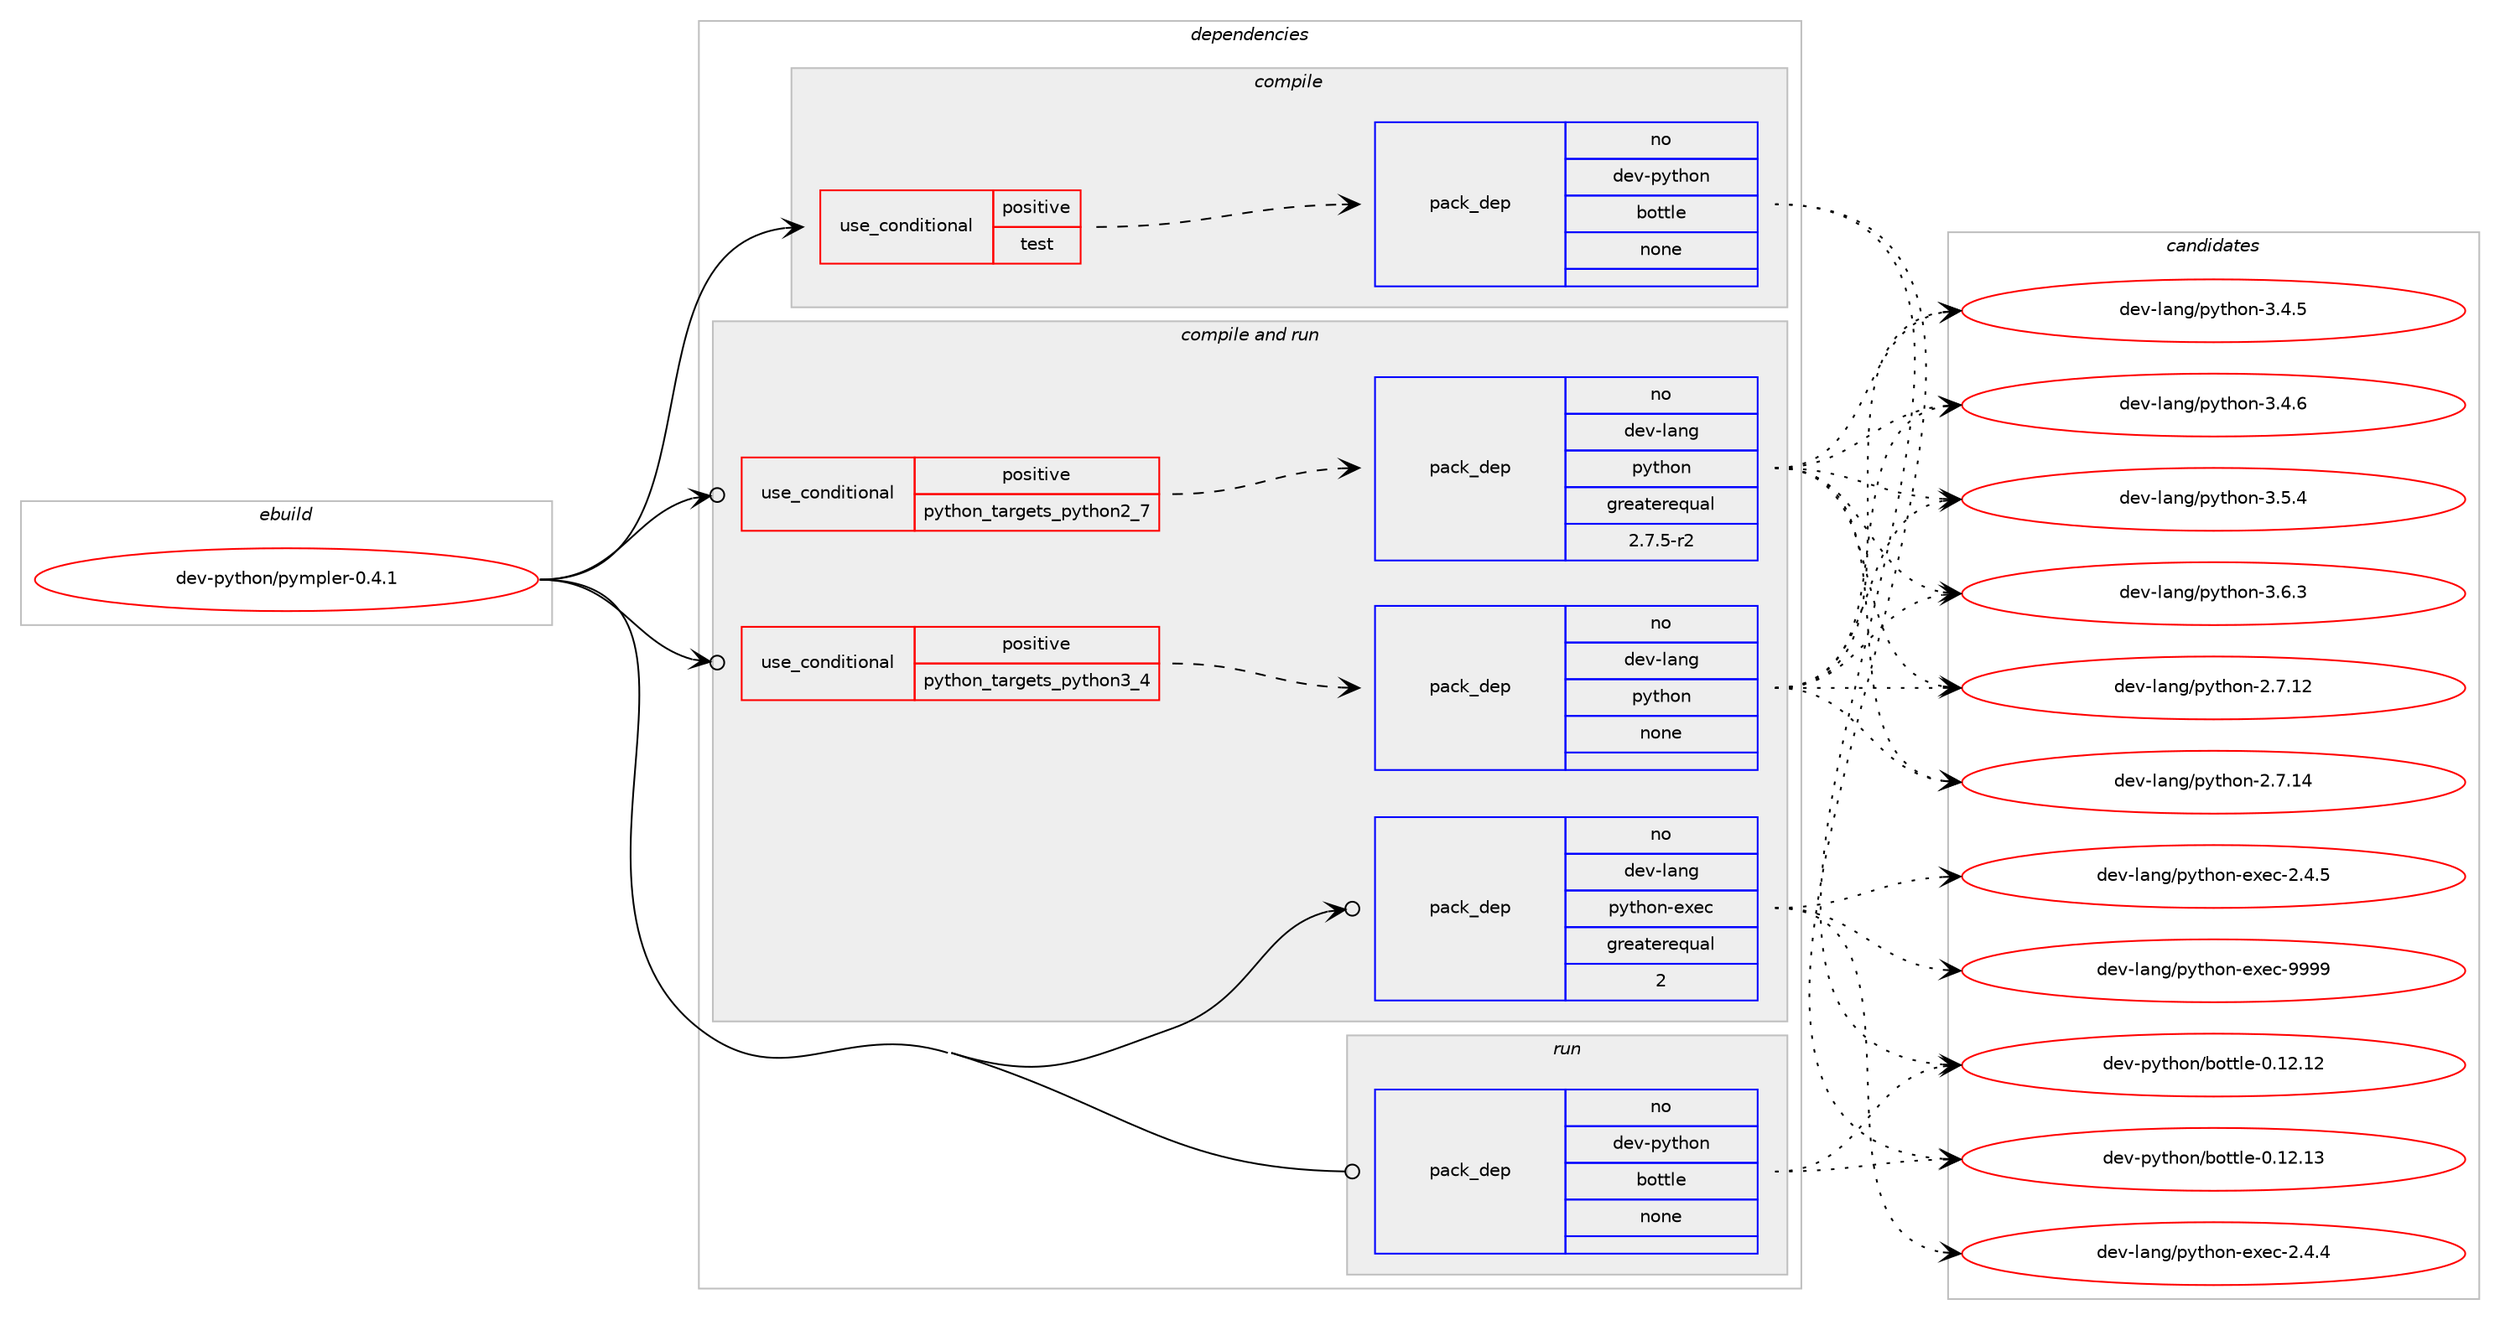 digraph prolog {

# *************
# Graph options
# *************

newrank=true;
concentrate=true;
compound=true;
graph [rankdir=LR,fontname=Helvetica,fontsize=10,ranksep=1.5];#, ranksep=2.5, nodesep=0.2];
edge  [arrowhead=vee];
node  [fontname=Helvetica,fontsize=10];

# **********
# The ebuild
# **********

subgraph cluster_leftcol {
color=gray;
rank=same;
label=<<i>ebuild</i>>;
id [label="dev-python/pympler-0.4.1", color=red, width=4, href="../dev-python/pympler-0.4.1.svg"];
}

# ****************
# The dependencies
# ****************

subgraph cluster_midcol {
color=gray;
label=<<i>dependencies</i>>;
subgraph cluster_compile {
fillcolor="#eeeeee";
style=filled;
label=<<i>compile</i>>;
subgraph cond38835 {
dependency177622 [label=<<TABLE BORDER="0" CELLBORDER="1" CELLSPACING="0" CELLPADDING="4"><TR><TD ROWSPAN="3" CELLPADDING="10">use_conditional</TD></TR><TR><TD>positive</TD></TR><TR><TD>test</TD></TR></TABLE>>, shape=none, color=red];
subgraph pack134869 {
dependency177623 [label=<<TABLE BORDER="0" CELLBORDER="1" CELLSPACING="0" CELLPADDING="4" WIDTH="220"><TR><TD ROWSPAN="6" CELLPADDING="30">pack_dep</TD></TR><TR><TD WIDTH="110">no</TD></TR><TR><TD>dev-python</TD></TR><TR><TD>bottle</TD></TR><TR><TD>none</TD></TR><TR><TD></TD></TR></TABLE>>, shape=none, color=blue];
}
dependency177622:e -> dependency177623:w [weight=20,style="dashed",arrowhead="vee"];
}
id:e -> dependency177622:w [weight=20,style="solid",arrowhead="vee"];
}
subgraph cluster_compileandrun {
fillcolor="#eeeeee";
style=filled;
label=<<i>compile and run</i>>;
subgraph cond38836 {
dependency177624 [label=<<TABLE BORDER="0" CELLBORDER="1" CELLSPACING="0" CELLPADDING="4"><TR><TD ROWSPAN="3" CELLPADDING="10">use_conditional</TD></TR><TR><TD>positive</TD></TR><TR><TD>python_targets_python2_7</TD></TR></TABLE>>, shape=none, color=red];
subgraph pack134870 {
dependency177625 [label=<<TABLE BORDER="0" CELLBORDER="1" CELLSPACING="0" CELLPADDING="4" WIDTH="220"><TR><TD ROWSPAN="6" CELLPADDING="30">pack_dep</TD></TR><TR><TD WIDTH="110">no</TD></TR><TR><TD>dev-lang</TD></TR><TR><TD>python</TD></TR><TR><TD>greaterequal</TD></TR><TR><TD>2.7.5-r2</TD></TR></TABLE>>, shape=none, color=blue];
}
dependency177624:e -> dependency177625:w [weight=20,style="dashed",arrowhead="vee"];
}
id:e -> dependency177624:w [weight=20,style="solid",arrowhead="odotvee"];
subgraph cond38837 {
dependency177626 [label=<<TABLE BORDER="0" CELLBORDER="1" CELLSPACING="0" CELLPADDING="4"><TR><TD ROWSPAN="3" CELLPADDING="10">use_conditional</TD></TR><TR><TD>positive</TD></TR><TR><TD>python_targets_python3_4</TD></TR></TABLE>>, shape=none, color=red];
subgraph pack134871 {
dependency177627 [label=<<TABLE BORDER="0" CELLBORDER="1" CELLSPACING="0" CELLPADDING="4" WIDTH="220"><TR><TD ROWSPAN="6" CELLPADDING="30">pack_dep</TD></TR><TR><TD WIDTH="110">no</TD></TR><TR><TD>dev-lang</TD></TR><TR><TD>python</TD></TR><TR><TD>none</TD></TR><TR><TD></TD></TR></TABLE>>, shape=none, color=blue];
}
dependency177626:e -> dependency177627:w [weight=20,style="dashed",arrowhead="vee"];
}
id:e -> dependency177626:w [weight=20,style="solid",arrowhead="odotvee"];
subgraph pack134872 {
dependency177628 [label=<<TABLE BORDER="0" CELLBORDER="1" CELLSPACING="0" CELLPADDING="4" WIDTH="220"><TR><TD ROWSPAN="6" CELLPADDING="30">pack_dep</TD></TR><TR><TD WIDTH="110">no</TD></TR><TR><TD>dev-lang</TD></TR><TR><TD>python-exec</TD></TR><TR><TD>greaterequal</TD></TR><TR><TD>2</TD></TR></TABLE>>, shape=none, color=blue];
}
id:e -> dependency177628:w [weight=20,style="solid",arrowhead="odotvee"];
}
subgraph cluster_run {
fillcolor="#eeeeee";
style=filled;
label=<<i>run</i>>;
subgraph pack134873 {
dependency177629 [label=<<TABLE BORDER="0" CELLBORDER="1" CELLSPACING="0" CELLPADDING="4" WIDTH="220"><TR><TD ROWSPAN="6" CELLPADDING="30">pack_dep</TD></TR><TR><TD WIDTH="110">no</TD></TR><TR><TD>dev-python</TD></TR><TR><TD>bottle</TD></TR><TR><TD>none</TD></TR><TR><TD></TD></TR></TABLE>>, shape=none, color=blue];
}
id:e -> dependency177629:w [weight=20,style="solid",arrowhead="odot"];
}
}

# **************
# The candidates
# **************

subgraph cluster_choices {
rank=same;
color=gray;
label=<<i>candidates</i>>;

subgraph choice134869 {
color=black;
nodesep=1;
choice1001011184511212111610411111047981111161161081014548464950464950 [label="dev-python/bottle-0.12.12", color=red, width=4,href="../dev-python/bottle-0.12.12.svg"];
choice1001011184511212111610411111047981111161161081014548464950464951 [label="dev-python/bottle-0.12.13", color=red, width=4,href="../dev-python/bottle-0.12.13.svg"];
dependency177623:e -> choice1001011184511212111610411111047981111161161081014548464950464950:w [style=dotted,weight="100"];
dependency177623:e -> choice1001011184511212111610411111047981111161161081014548464950464951:w [style=dotted,weight="100"];
}
subgraph choice134870 {
color=black;
nodesep=1;
choice10010111845108971101034711212111610411111045504655464950 [label="dev-lang/python-2.7.12", color=red, width=4,href="../dev-lang/python-2.7.12.svg"];
choice10010111845108971101034711212111610411111045504655464952 [label="dev-lang/python-2.7.14", color=red, width=4,href="../dev-lang/python-2.7.14.svg"];
choice100101118451089711010347112121116104111110455146524653 [label="dev-lang/python-3.4.5", color=red, width=4,href="../dev-lang/python-3.4.5.svg"];
choice100101118451089711010347112121116104111110455146524654 [label="dev-lang/python-3.4.6", color=red, width=4,href="../dev-lang/python-3.4.6.svg"];
choice100101118451089711010347112121116104111110455146534652 [label="dev-lang/python-3.5.4", color=red, width=4,href="../dev-lang/python-3.5.4.svg"];
choice100101118451089711010347112121116104111110455146544651 [label="dev-lang/python-3.6.3", color=red, width=4,href="../dev-lang/python-3.6.3.svg"];
dependency177625:e -> choice10010111845108971101034711212111610411111045504655464950:w [style=dotted,weight="100"];
dependency177625:e -> choice10010111845108971101034711212111610411111045504655464952:w [style=dotted,weight="100"];
dependency177625:e -> choice100101118451089711010347112121116104111110455146524653:w [style=dotted,weight="100"];
dependency177625:e -> choice100101118451089711010347112121116104111110455146524654:w [style=dotted,weight="100"];
dependency177625:e -> choice100101118451089711010347112121116104111110455146534652:w [style=dotted,weight="100"];
dependency177625:e -> choice100101118451089711010347112121116104111110455146544651:w [style=dotted,weight="100"];
}
subgraph choice134871 {
color=black;
nodesep=1;
choice10010111845108971101034711212111610411111045504655464950 [label="dev-lang/python-2.7.12", color=red, width=4,href="../dev-lang/python-2.7.12.svg"];
choice10010111845108971101034711212111610411111045504655464952 [label="dev-lang/python-2.7.14", color=red, width=4,href="../dev-lang/python-2.7.14.svg"];
choice100101118451089711010347112121116104111110455146524653 [label="dev-lang/python-3.4.5", color=red, width=4,href="../dev-lang/python-3.4.5.svg"];
choice100101118451089711010347112121116104111110455146524654 [label="dev-lang/python-3.4.6", color=red, width=4,href="../dev-lang/python-3.4.6.svg"];
choice100101118451089711010347112121116104111110455146534652 [label="dev-lang/python-3.5.4", color=red, width=4,href="../dev-lang/python-3.5.4.svg"];
choice100101118451089711010347112121116104111110455146544651 [label="dev-lang/python-3.6.3", color=red, width=4,href="../dev-lang/python-3.6.3.svg"];
dependency177627:e -> choice10010111845108971101034711212111610411111045504655464950:w [style=dotted,weight="100"];
dependency177627:e -> choice10010111845108971101034711212111610411111045504655464952:w [style=dotted,weight="100"];
dependency177627:e -> choice100101118451089711010347112121116104111110455146524653:w [style=dotted,weight="100"];
dependency177627:e -> choice100101118451089711010347112121116104111110455146524654:w [style=dotted,weight="100"];
dependency177627:e -> choice100101118451089711010347112121116104111110455146534652:w [style=dotted,weight="100"];
dependency177627:e -> choice100101118451089711010347112121116104111110455146544651:w [style=dotted,weight="100"];
}
subgraph choice134872 {
color=black;
nodesep=1;
choice1001011184510897110103471121211161041111104510112010199455046524652 [label="dev-lang/python-exec-2.4.4", color=red, width=4,href="../dev-lang/python-exec-2.4.4.svg"];
choice1001011184510897110103471121211161041111104510112010199455046524653 [label="dev-lang/python-exec-2.4.5", color=red, width=4,href="../dev-lang/python-exec-2.4.5.svg"];
choice10010111845108971101034711212111610411111045101120101994557575757 [label="dev-lang/python-exec-9999", color=red, width=4,href="../dev-lang/python-exec-9999.svg"];
dependency177628:e -> choice1001011184510897110103471121211161041111104510112010199455046524652:w [style=dotted,weight="100"];
dependency177628:e -> choice1001011184510897110103471121211161041111104510112010199455046524653:w [style=dotted,weight="100"];
dependency177628:e -> choice10010111845108971101034711212111610411111045101120101994557575757:w [style=dotted,weight="100"];
}
subgraph choice134873 {
color=black;
nodesep=1;
choice1001011184511212111610411111047981111161161081014548464950464950 [label="dev-python/bottle-0.12.12", color=red, width=4,href="../dev-python/bottle-0.12.12.svg"];
choice1001011184511212111610411111047981111161161081014548464950464951 [label="dev-python/bottle-0.12.13", color=red, width=4,href="../dev-python/bottle-0.12.13.svg"];
dependency177629:e -> choice1001011184511212111610411111047981111161161081014548464950464950:w [style=dotted,weight="100"];
dependency177629:e -> choice1001011184511212111610411111047981111161161081014548464950464951:w [style=dotted,weight="100"];
}
}

}

